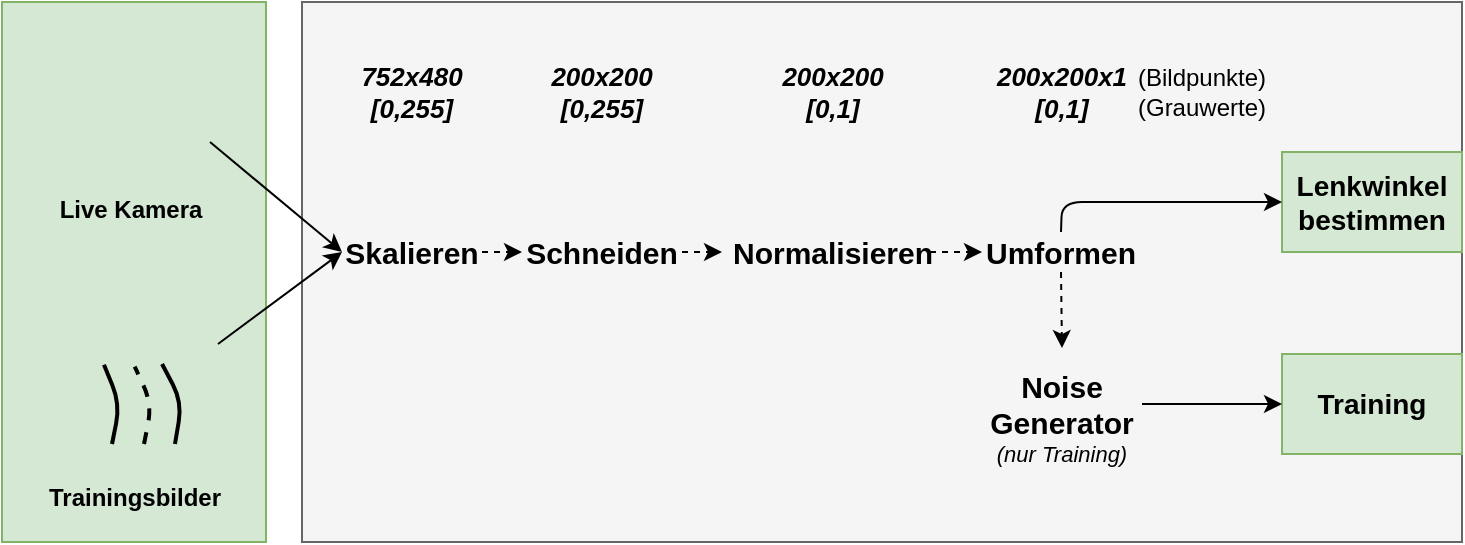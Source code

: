 <mxfile version="10.6.0" type="device"><diagram id="39EK1Te31fGfl7HE_I93" name="Page-1"><mxGraphModel dx="1154" dy="675" grid="1" gridSize="10" guides="1" tooltips="1" connect="1" arrows="1" fold="1" page="1" pageScale="1" pageWidth="827" pageHeight="1169" math="0" shadow="0"><root><mxCell id="0"/><mxCell id="1" parent="0"/><mxCell id="EXbDNGnhN0sOit2_vPbj-8" value="" style="rounded=0;whiteSpace=wrap;html=1;fillColor=#d5e8d4;strokeColor=#82b366;" parent="1" vertex="1"><mxGeometry x="30" y="90" width="132" height="270" as="geometry"/></mxCell><mxCell id="EXbDNGnhN0sOit2_vPbj-1" value="" style="rounded=0;whiteSpace=wrap;html=1;fillColor=#f5f5f5;strokeColor=#666666;fontColor=#333333;" parent="1" vertex="1"><mxGeometry x="180" y="90" width="580" height="270" as="geometry"/></mxCell><mxCell id="EXbDNGnhN0sOit2_vPbj-3" value="&lt;b&gt;&lt;span style=&quot;background-color: rgb(213 , 232 , 212)&quot;&gt;Trainingsbilder&lt;/span&gt;&lt;/b&gt;" style="shape=image;html=1;verticalAlign=top;verticalLabelPosition=bottom;labelBackgroundColor=#ffffff;imageAspect=0;aspect=fixed;image=https://cdn1.iconfinder.com/data/icons/resume-pictograms/100/Resume_Images-128.png" parent="1" vertex="1"><mxGeometry x="54" y="240" width="84" height="84" as="geometry"/></mxCell><mxCell id="EXbDNGnhN0sOit2_vPbj-7" value="&lt;span style=&quot;background-color: rgb(213 , 232 , 212)&quot;&gt;&lt;b&gt;Live Kamera&lt;/b&gt;&lt;/span&gt;" style="shape=image;html=1;verticalAlign=top;verticalLabelPosition=bottom;labelBackgroundColor=#ffffff;imageAspect=0;aspect=fixed;image=https://cdn0.iconfinder.com/data/icons/set-app-incredibles/24/Camera-01-128.png" parent="1" vertex="1"><mxGeometry x="54" y="100" width="80" height="80" as="geometry"/></mxCell><mxCell id="EXbDNGnhN0sOit2_vPbj-9" value="" style="rounded=0;whiteSpace=wrap;html=1;fillColor=#d5e8d4;strokeColor=none;" parent="1" vertex="1"><mxGeometry x="76" y="270" width="53" height="40" as="geometry"/></mxCell><mxCell id="EXbDNGnhN0sOit2_vPbj-12" value="" style="rounded=0;whiteSpace=wrap;html=1;fillColor=#d5e8d4;strokeColor=none;" parent="1" vertex="1"><mxGeometry x="76" y="271" width="53" height="40" as="geometry"/></mxCell><mxCell id="EXbDNGnhN0sOit2_vPbj-19" value="" style="endArrow=none;html=1;entryX=0.384;entryY=0.033;entryDx=0;entryDy=0;dashed=1;entryPerimeter=0;strokeWidth=2;" parent="1" target="EXbDNGnhN0sOit2_vPbj-12" edge="1"><mxGeometry width="50" height="50" relative="1" as="geometry"><mxPoint x="101" y="311" as="sourcePoint"/><mxPoint x="101.167" y="281" as="targetPoint"/><Array as="points"><mxPoint x="105" y="291"/></Array></mxGeometry></mxCell><mxCell id="EXbDNGnhN0sOit2_vPbj-20" value="" style="endArrow=none;html=1;entryX=0.642;entryY=0;entryDx=0;entryDy=0;entryPerimeter=0;strokeWidth=2;" parent="1" target="EXbDNGnhN0sOit2_vPbj-12" edge="1"><mxGeometry width="50" height="50" relative="1" as="geometry"><mxPoint x="116.5" y="311" as="sourcePoint"/><mxPoint x="116.667" y="281" as="targetPoint"/><Array as="points"><mxPoint x="120" y="290"/></Array></mxGeometry></mxCell><mxCell id="EXbDNGnhN0sOit2_vPbj-17" value="" style="endArrow=none;html=1;entryX=0.094;entryY=0.008;entryDx=0;entryDy=0;entryPerimeter=0;strokeWidth=2;" parent="1" target="EXbDNGnhN0sOit2_vPbj-12" edge="1"><mxGeometry width="50" height="50" relative="1" as="geometry"><mxPoint x="85" y="311" as="sourcePoint"/><mxPoint x="85.167" y="281" as="targetPoint"/><Array as="points"><mxPoint x="89" y="291"/></Array></mxGeometry></mxCell><mxCell id="OHkQwhvjB6v3WmobBx3j-15" value="&lt;div style=&quot;font-size: 15px&quot;&gt;&lt;font style=&quot;font-size: 15px&quot;&gt;&lt;b&gt;&lt;font style=&quot;font-size: 15px&quot;&gt;Schneiden&lt;/font&gt;&lt;/b&gt;&lt;/font&gt;&lt;/div&gt;" style="text;html=1;strokeColor=none;fillColor=none;align=center;verticalAlign=middle;whiteSpace=wrap;rounded=0;" vertex="1" parent="1"><mxGeometry x="290" y="205" width="80" height="20" as="geometry"/></mxCell><mxCell id="OHkQwhvjB6v3WmobBx3j-16" value="&lt;font style=&quot;font-size: 15px&quot;&gt;&lt;b&gt;Skalieren&lt;/b&gt;&lt;/font&gt;" style="text;html=1;strokeColor=none;fillColor=none;align=center;verticalAlign=middle;whiteSpace=wrap;rounded=0;" vertex="1" parent="1"><mxGeometry x="200" y="205" width="70" height="20" as="geometry"/></mxCell><mxCell id="OHkQwhvjB6v3WmobBx3j-18" value="&lt;div style=&quot;font-size: 15px&quot;&gt;&lt;font style=&quot;font-size: 15px&quot;&gt;&lt;b&gt;&lt;font style=&quot;font-size: 15px&quot;&gt;Normalisieren&lt;/font&gt;&lt;/b&gt;&lt;/font&gt;&lt;/div&gt;" style="text;html=1;strokeColor=none;fillColor=none;align=center;verticalAlign=middle;whiteSpace=wrap;rounded=0;" vertex="1" parent="1"><mxGeometry x="396.5" y="205" width="97" height="20" as="geometry"/></mxCell><mxCell id="OHkQwhvjB6v3WmobBx3j-19" value="&lt;font style=&quot;font-size: 15px&quot;&gt;&lt;b&gt;Noise Generator&lt;/b&gt;&lt;/font&gt;" style="text;html=1;strokeColor=none;fillColor=none;align=center;verticalAlign=middle;whiteSpace=wrap;rounded=0;" vertex="1" parent="1"><mxGeometry x="520" y="263" width="80" height="56" as="geometry"/></mxCell><mxCell id="OHkQwhvjB6v3WmobBx3j-23" value="" style="endArrow=classic;html=1;exitX=1;exitY=0.75;exitDx=0;exitDy=0;entryX=0;entryY=0.5;entryDx=0;entryDy=0;" edge="1" parent="1" source="EXbDNGnhN0sOit2_vPbj-7" target="OHkQwhvjB6v3WmobBx3j-16"><mxGeometry width="50" height="50" relative="1" as="geometry"><mxPoint x="30" y="460" as="sourcePoint"/><mxPoint x="200" y="210" as="targetPoint"/></mxGeometry></mxCell><mxCell id="OHkQwhvjB6v3WmobBx3j-24" value="" style="endArrow=classic;html=1;exitX=1;exitY=0.25;exitDx=0;exitDy=0;entryX=0;entryY=0.5;entryDx=0;entryDy=0;" edge="1" parent="1" source="EXbDNGnhN0sOit2_vPbj-3" target="OHkQwhvjB6v3WmobBx3j-16"><mxGeometry width="50" height="50" relative="1" as="geometry"><mxPoint x="144" y="170" as="sourcePoint"/><mxPoint x="210" y="225" as="targetPoint"/></mxGeometry></mxCell><mxCell id="OHkQwhvjB6v3WmobBx3j-25" value="&lt;font style=&quot;font-size: 14px&quot;&gt;&lt;b&gt;Lenkwinkel bestimmen&lt;/b&gt;&lt;/font&gt;" style="text;html=1;strokeColor=#82b366;fillColor=#d5e8d4;align=center;verticalAlign=middle;whiteSpace=wrap;rounded=0;" vertex="1" parent="1"><mxGeometry x="670" y="165" width="90" height="50" as="geometry"/></mxCell><mxCell id="OHkQwhvjB6v3WmobBx3j-27" value="&lt;font style=&quot;font-size: 14px&quot;&gt;&lt;b&gt;Training&lt;/b&gt;&lt;/font&gt;" style="text;html=1;strokeColor=#82b366;fillColor=#d5e8d4;align=center;verticalAlign=middle;whiteSpace=wrap;rounded=0;" vertex="1" parent="1"><mxGeometry x="670" y="266" width="90" height="50" as="geometry"/></mxCell><mxCell id="OHkQwhvjB6v3WmobBx3j-28" value="&lt;div style=&quot;font-size: 13px&quot;&gt;&lt;font style=&quot;font-size: 13px&quot;&gt;&lt;b&gt;&lt;i&gt;752x480&lt;/i&gt;&lt;/b&gt;&lt;/font&gt;&lt;/div&gt;&lt;div style=&quot;font-size: 13px&quot;&gt;&lt;font style=&quot;font-size: 13px&quot;&gt;&lt;b&gt;&lt;i&gt;[0,255]&lt;br&gt;&lt;/i&gt;&lt;/b&gt;&lt;/font&gt;&lt;/div&gt;" style="text;html=1;strokeColor=none;fillColor=none;align=center;verticalAlign=middle;whiteSpace=wrap;rounded=0;" vertex="1" parent="1"><mxGeometry x="205" y="125" width="60" height="20" as="geometry"/></mxCell><mxCell id="OHkQwhvjB6v3WmobBx3j-29" value="&lt;div style=&quot;font-size: 13px&quot;&gt;&lt;font style=&quot;font-size: 13px&quot;&gt;&lt;b&gt;&lt;i&gt;200x200&lt;/i&gt;&lt;/b&gt;&lt;/font&gt;&lt;/div&gt;&lt;div style=&quot;font-size: 13px&quot;&gt;&lt;font style=&quot;font-size: 13px&quot;&gt;&lt;b&gt;&lt;i&gt;[0,255]&lt;br&gt;&lt;/i&gt;&lt;/b&gt;&lt;/font&gt; &lt;/div&gt;" style="text;html=1;strokeColor=none;fillColor=none;align=center;verticalAlign=middle;whiteSpace=wrap;rounded=0;" vertex="1" parent="1"><mxGeometry x="305" y="125" width="50" height="20" as="geometry"/></mxCell><mxCell id="OHkQwhvjB6v3WmobBx3j-32" value="&lt;font style=&quot;font-size: 15px&quot;&gt;&lt;b&gt;Umformen&lt;/b&gt;&lt;/font&gt;" style="text;html=1;strokeColor=none;fillColor=none;align=center;verticalAlign=middle;whiteSpace=wrap;rounded=0;" vertex="1" parent="1"><mxGeometry x="522" y="205" width="75" height="20" as="geometry"/></mxCell><mxCell id="OHkQwhvjB6v3WmobBx3j-34" value="" style="endArrow=classic;html=1;entryX=0;entryY=0.5;entryDx=0;entryDy=0;exitX=0.5;exitY=0;exitDx=0;exitDy=0;" edge="1" parent="1" source="OHkQwhvjB6v3WmobBx3j-32" target="OHkQwhvjB6v3WmobBx3j-25"><mxGeometry width="50" height="50" relative="1" as="geometry"><mxPoint x="595" y="215" as="sourcePoint"/><mxPoint x="80" y="410" as="targetPoint"/><Array as="points"><mxPoint x="560" y="190"/></Array></mxGeometry></mxCell><mxCell id="OHkQwhvjB6v3WmobBx3j-35" value="&lt;i&gt;&lt;font style=&quot;font-size: 11px&quot;&gt;(nur Training)&lt;/font&gt;&lt;/i&gt;" style="text;html=1;strokeColor=none;fillColor=none;align=center;verticalAlign=middle;whiteSpace=wrap;rounded=0;" vertex="1" parent="1"><mxGeometry x="520" y="306" width="80" height="20" as="geometry"/></mxCell><mxCell id="OHkQwhvjB6v3WmobBx3j-37" value="" style="endArrow=classic;html=1;exitX=0.5;exitY=1;exitDx=0;exitDy=0;entryX=0.5;entryY=0;entryDx=0;entryDy=0;dashed=1;" edge="1" parent="1" source="OHkQwhvjB6v3WmobBx3j-32" target="OHkQwhvjB6v3WmobBx3j-19"><mxGeometry width="50" height="50" relative="1" as="geometry"><mxPoint x="30" y="460" as="sourcePoint"/><mxPoint x="80" y="410" as="targetPoint"/></mxGeometry></mxCell><mxCell id="OHkQwhvjB6v3WmobBx3j-39" value="" style="endArrow=classic;html=1;exitX=1;exitY=0.5;exitDx=0;exitDy=0;entryX=0;entryY=0.5;entryDx=0;entryDy=0;" edge="1" parent="1" source="OHkQwhvjB6v3WmobBx3j-19" target="OHkQwhvjB6v3WmobBx3j-27"><mxGeometry width="50" height="50" relative="1" as="geometry"><mxPoint x="30" y="460" as="sourcePoint"/><mxPoint x="80" y="410" as="targetPoint"/></mxGeometry></mxCell><mxCell id="OHkQwhvjB6v3WmobBx3j-40" value="" style="endArrow=classic;html=1;exitX=1;exitY=0.5;exitDx=0;exitDy=0;dashed=1;" edge="1" parent="1" source="OHkQwhvjB6v3WmobBx3j-16"><mxGeometry width="50" height="50" relative="1" as="geometry"><mxPoint x="535" y="235" as="sourcePoint"/><mxPoint x="290" y="215" as="targetPoint"/></mxGeometry></mxCell><mxCell id="OHkQwhvjB6v3WmobBx3j-41" value="" style="endArrow=classic;html=1;exitX=1;exitY=0.5;exitDx=0;exitDy=0;dashed=1;" edge="1" parent="1" source="OHkQwhvjB6v3WmobBx3j-15"><mxGeometry width="50" height="50" relative="1" as="geometry"><mxPoint x="545" y="245" as="sourcePoint"/><mxPoint x="390" y="215" as="targetPoint"/></mxGeometry></mxCell><mxCell id="OHkQwhvjB6v3WmobBx3j-42" value="" style="endArrow=classic;html=1;exitX=1;exitY=0.5;exitDx=0;exitDy=0;dashed=1;" edge="1" parent="1"><mxGeometry width="50" height="50" relative="1" as="geometry"><mxPoint x="494" y="215" as="sourcePoint"/><mxPoint x="520" y="215" as="targetPoint"/></mxGeometry></mxCell><mxCell id="OHkQwhvjB6v3WmobBx3j-43" value="&lt;div style=&quot;font-size: 13px&quot;&gt;&lt;font style=&quot;font-size: 13px&quot;&gt;&lt;b&gt;&lt;i&gt;200x200&lt;/i&gt;&lt;/b&gt;&lt;/font&gt;&lt;/div&gt;&lt;div style=&quot;font-size: 13px&quot;&gt;&lt;font style=&quot;font-size: 13px&quot;&gt;&lt;b&gt;&lt;i&gt;[0,1]&lt;br&gt;&lt;/i&gt;&lt;/b&gt;&lt;/font&gt; &lt;/div&gt;" style="text;html=1;strokeColor=none;fillColor=none;align=center;verticalAlign=middle;whiteSpace=wrap;rounded=0;" vertex="1" parent="1"><mxGeometry x="416.5" y="120" width="57" height="30" as="geometry"/></mxCell><mxCell id="OHkQwhvjB6v3WmobBx3j-45" value="&lt;div style=&quot;font-size: 13px&quot;&gt;&lt;font style=&quot;font-size: 13px&quot;&gt;&lt;b&gt;&lt;i&gt;200x200x1&lt;/i&gt;&lt;/b&gt;&lt;/font&gt;&lt;/div&gt;&lt;div style=&quot;font-size: 13px&quot;&gt;&lt;font style=&quot;font-size: 13px&quot;&gt;&lt;b&gt;&lt;i&gt;[0,1]&lt;br&gt;&lt;/i&gt;&lt;/b&gt;&lt;/font&gt; &lt;/div&gt;" style="text;html=1;strokeColor=none;fillColor=none;align=center;verticalAlign=middle;whiteSpace=wrap;rounded=0;" vertex="1" parent="1"><mxGeometry x="528" y="120" width="64" height="30" as="geometry"/></mxCell><mxCell id="OHkQwhvjB6v3WmobBx3j-47" value="&lt;font style=&quot;font-size: 12px&quot;&gt;(Bildpunkte)&lt;/font&gt;&lt;div&gt;&lt;font style=&quot;font-size: 12px&quot;&gt;&lt;font style=&quot;font-size: 12px&quot;&gt;(Grauwerte)&lt;br&gt;&lt;/font&gt;&lt;/font&gt;&lt;/div&gt;" style="text;html=1;strokeColor=none;fillColor=none;align=center;verticalAlign=middle;whiteSpace=wrap;rounded=0;" vertex="1" parent="1"><mxGeometry x="600" y="125" width="60" height="20" as="geometry"/></mxCell></root></mxGraphModel></diagram></mxfile>
